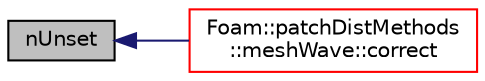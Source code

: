 digraph "nUnset"
{
  bgcolor="transparent";
  edge [fontname="Helvetica",fontsize="10",labelfontname="Helvetica",labelfontsize="10"];
  node [fontname="Helvetica",fontsize="10",shape=record];
  rankdir="LR";
  Node199 [label="nUnset",height=0.2,width=0.4,color="black", fillcolor="grey75", style="filled", fontcolor="black"];
  Node199 -> Node200 [dir="back",color="midnightblue",fontsize="10",style="solid",fontname="Helvetica"];
  Node200 [label="Foam::patchDistMethods\l::meshWave::correct",height=0.2,width=0.4,color="red",URL="$a23717.html#a91b707ef3ea3cd7eaafec5c8ab91275e",tooltip="Correct the given distance-to-patch field. "];
}

